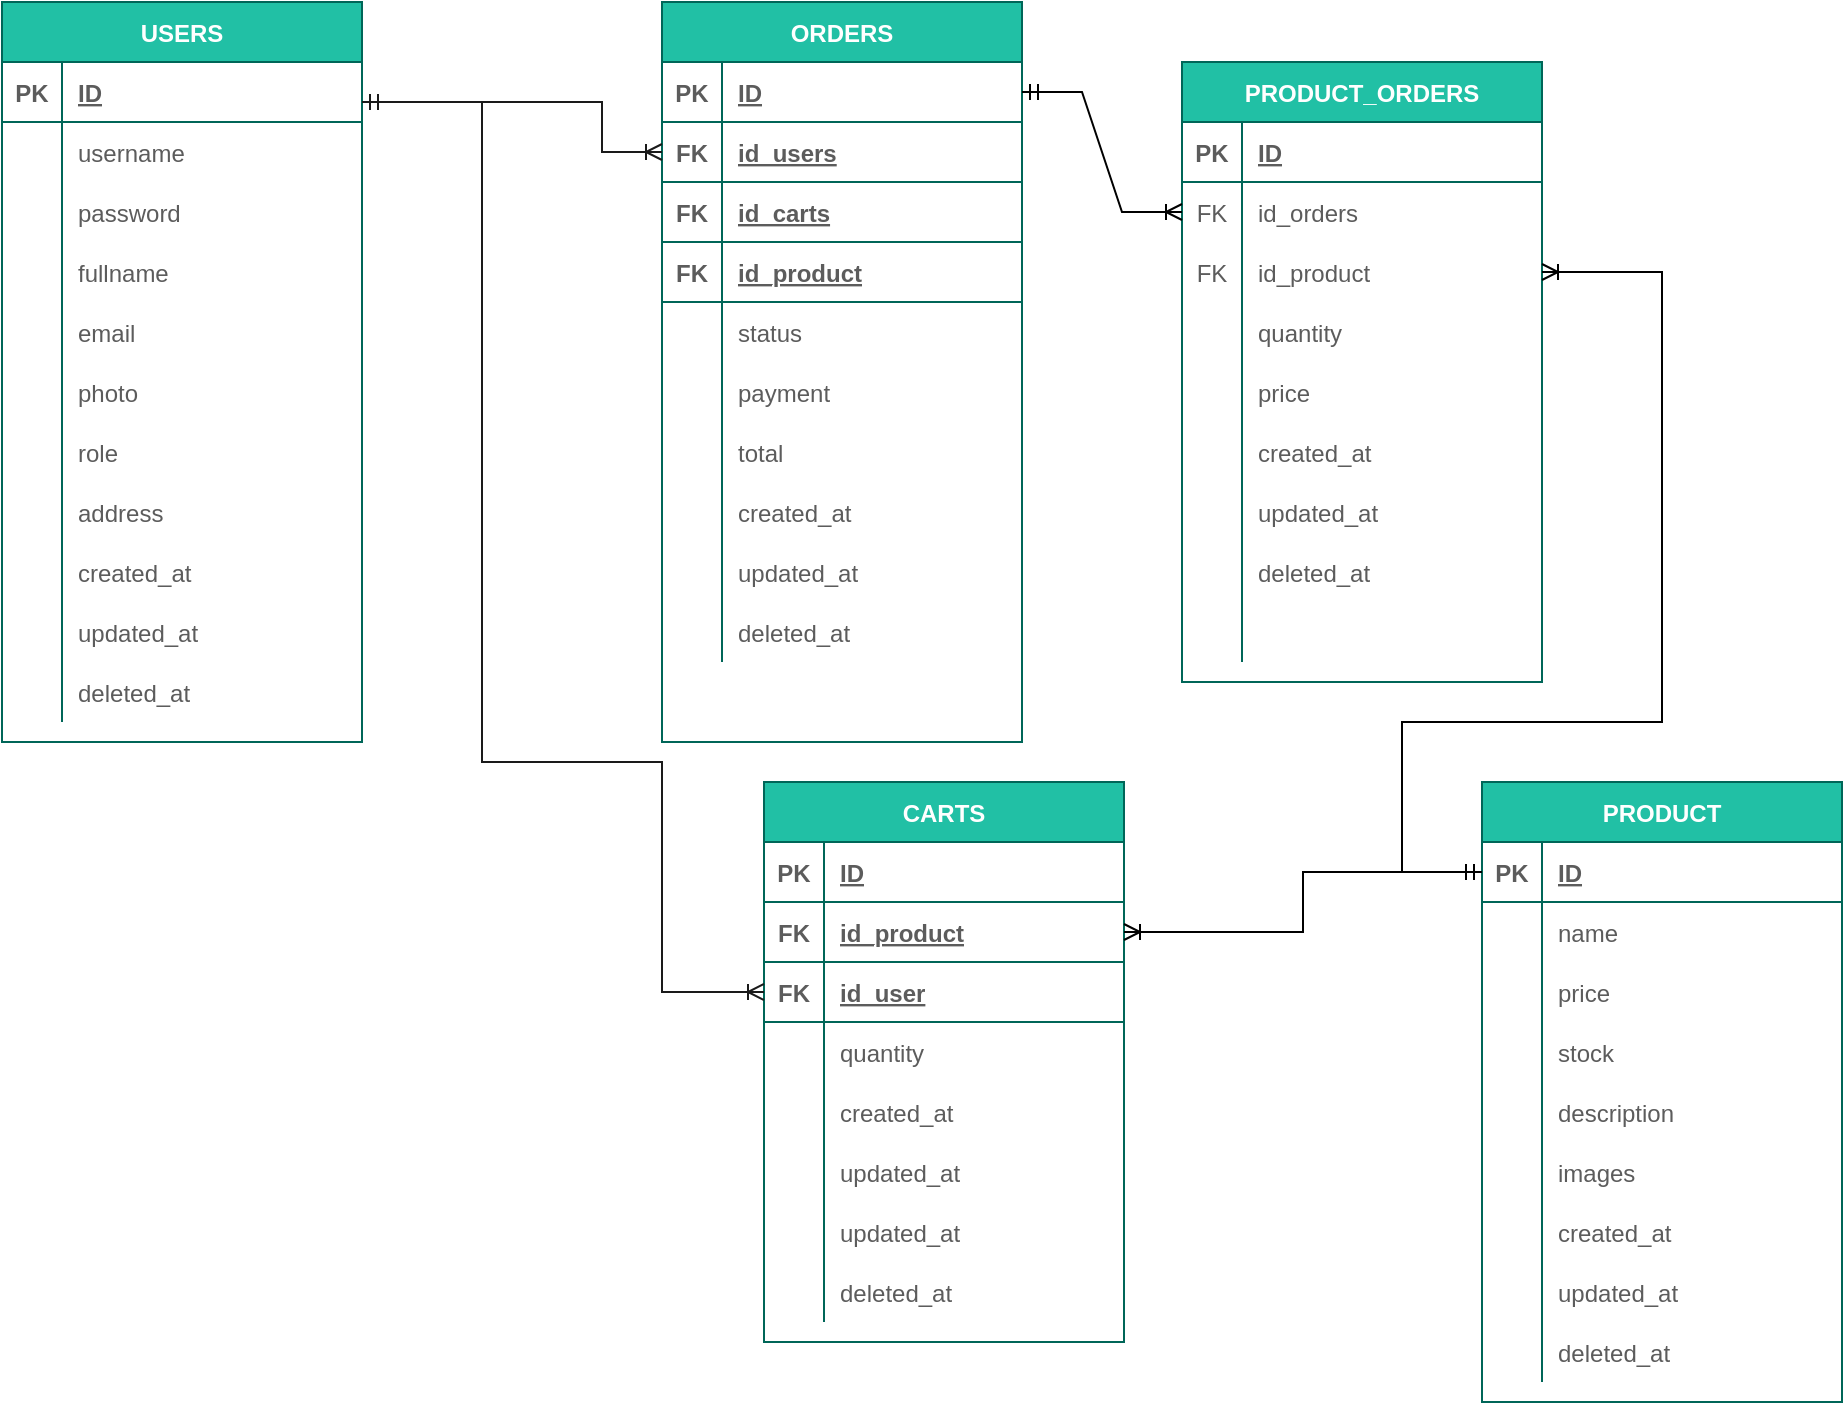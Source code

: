 <mxfile version="19.0.3" type="device"><diagram id="ItsT5JjPaGgUCGqx6kn4" name="Page-1"><mxGraphModel dx="806" dy="593" grid="1" gridSize="10" guides="1" tooltips="1" connect="1" arrows="1" fold="1" page="1" pageScale="1" pageWidth="1169" pageHeight="827" math="0" shadow="0"><root><mxCell id="0"/><mxCell id="1" parent="0"/><mxCell id="6a8kyh223cFLUsuHaxsE-2" value="PRODUCT" style="shape=table;startSize=30;container=1;collapsible=1;childLayout=tableLayout;fixedRows=1;rowLines=0;fontStyle=1;align=center;resizeLast=1;fillColor=#21C0A5;strokeColor=#006658;fontColor=#FFFFFF;" parent="1" vertex="1"><mxGeometry x="820" y="440" width="180" height="310" as="geometry"/></mxCell><mxCell id="6a8kyh223cFLUsuHaxsE-3" value="" style="shape=tableRow;horizontal=0;startSize=0;swimlaneHead=0;swimlaneBody=0;fillColor=none;collapsible=0;dropTarget=0;points=[[0,0.5],[1,0.5]];portConstraint=eastwest;top=0;left=0;right=0;bottom=1;strokeColor=#006658;fontColor=#5C5C5C;" parent="6a8kyh223cFLUsuHaxsE-2" vertex="1"><mxGeometry y="30" width="180" height="30" as="geometry"/></mxCell><mxCell id="6a8kyh223cFLUsuHaxsE-4" value="PK" style="shape=partialRectangle;connectable=0;fillColor=none;top=0;left=0;bottom=0;right=0;fontStyle=1;overflow=hidden;strokeColor=#006658;fontColor=#5C5C5C;" parent="6a8kyh223cFLUsuHaxsE-3" vertex="1"><mxGeometry width="30" height="30" as="geometry"><mxRectangle width="30" height="30" as="alternateBounds"/></mxGeometry></mxCell><mxCell id="6a8kyh223cFLUsuHaxsE-5" value="ID" style="shape=partialRectangle;connectable=0;fillColor=none;top=0;left=0;bottom=0;right=0;align=left;spacingLeft=6;fontStyle=5;overflow=hidden;strokeColor=#006658;fontColor=#5C5C5C;" parent="6a8kyh223cFLUsuHaxsE-3" vertex="1"><mxGeometry x="30" width="150" height="30" as="geometry"><mxRectangle width="150" height="30" as="alternateBounds"/></mxGeometry></mxCell><mxCell id="6a8kyh223cFLUsuHaxsE-6" value="" style="shape=tableRow;horizontal=0;startSize=0;swimlaneHead=0;swimlaneBody=0;fillColor=none;collapsible=0;dropTarget=0;points=[[0,0.5],[1,0.5]];portConstraint=eastwest;top=0;left=0;right=0;bottom=0;strokeColor=#006658;fontColor=#5C5C5C;" parent="6a8kyh223cFLUsuHaxsE-2" vertex="1"><mxGeometry y="60" width="180" height="30" as="geometry"/></mxCell><mxCell id="6a8kyh223cFLUsuHaxsE-7" value="" style="shape=partialRectangle;connectable=0;fillColor=none;top=0;left=0;bottom=0;right=0;editable=1;overflow=hidden;strokeColor=#006658;fontColor=#5C5C5C;" parent="6a8kyh223cFLUsuHaxsE-6" vertex="1"><mxGeometry width="30" height="30" as="geometry"><mxRectangle width="30" height="30" as="alternateBounds"/></mxGeometry></mxCell><mxCell id="6a8kyh223cFLUsuHaxsE-8" value="name" style="shape=partialRectangle;connectable=0;fillColor=none;top=0;left=0;bottom=0;right=0;align=left;spacingLeft=6;overflow=hidden;strokeColor=#006658;fontColor=#5C5C5C;" parent="6a8kyh223cFLUsuHaxsE-6" vertex="1"><mxGeometry x="30" width="150" height="30" as="geometry"><mxRectangle width="150" height="30" as="alternateBounds"/></mxGeometry></mxCell><mxCell id="6a8kyh223cFLUsuHaxsE-9" value="" style="shape=tableRow;horizontal=0;startSize=0;swimlaneHead=0;swimlaneBody=0;fillColor=none;collapsible=0;dropTarget=0;points=[[0,0.5],[1,0.5]];portConstraint=eastwest;top=0;left=0;right=0;bottom=0;strokeColor=#006658;fontColor=#5C5C5C;" parent="6a8kyh223cFLUsuHaxsE-2" vertex="1"><mxGeometry y="90" width="180" height="30" as="geometry"/></mxCell><mxCell id="6a8kyh223cFLUsuHaxsE-10" value="" style="shape=partialRectangle;connectable=0;fillColor=none;top=0;left=0;bottom=0;right=0;editable=1;overflow=hidden;strokeColor=#006658;fontColor=#5C5C5C;" parent="6a8kyh223cFLUsuHaxsE-9" vertex="1"><mxGeometry width="30" height="30" as="geometry"><mxRectangle width="30" height="30" as="alternateBounds"/></mxGeometry></mxCell><mxCell id="6a8kyh223cFLUsuHaxsE-11" value="price" style="shape=partialRectangle;connectable=0;fillColor=none;top=0;left=0;bottom=0;right=0;align=left;spacingLeft=6;overflow=hidden;strokeColor=#006658;fontColor=#5C5C5C;" parent="6a8kyh223cFLUsuHaxsE-9" vertex="1"><mxGeometry x="30" width="150" height="30" as="geometry"><mxRectangle width="150" height="30" as="alternateBounds"/></mxGeometry></mxCell><mxCell id="Mij3KcqVI-ai79WGrWb2-47" value="" style="shape=tableRow;horizontal=0;startSize=0;swimlaneHead=0;swimlaneBody=0;fillColor=none;collapsible=0;dropTarget=0;points=[[0,0.5],[1,0.5]];portConstraint=eastwest;top=0;left=0;right=0;bottom=0;strokeColor=#006658;fontColor=#5C5C5C;" parent="6a8kyh223cFLUsuHaxsE-2" vertex="1"><mxGeometry y="120" width="180" height="30" as="geometry"/></mxCell><mxCell id="Mij3KcqVI-ai79WGrWb2-48" value="" style="shape=partialRectangle;connectable=0;fillColor=none;top=0;left=0;bottom=0;right=0;editable=1;overflow=hidden;strokeColor=#006658;fontColor=#5C5C5C;" parent="Mij3KcqVI-ai79WGrWb2-47" vertex="1"><mxGeometry width="30" height="30" as="geometry"><mxRectangle width="30" height="30" as="alternateBounds"/></mxGeometry></mxCell><mxCell id="Mij3KcqVI-ai79WGrWb2-49" value="stock" style="shape=partialRectangle;connectable=0;fillColor=none;top=0;left=0;bottom=0;right=0;align=left;spacingLeft=6;overflow=hidden;strokeColor=#006658;fontColor=#5C5C5C;" parent="Mij3KcqVI-ai79WGrWb2-47" vertex="1"><mxGeometry x="30" width="150" height="30" as="geometry"><mxRectangle width="150" height="30" as="alternateBounds"/></mxGeometry></mxCell><mxCell id="zTFyMZz2M2pg5kxgJ3WH-13" value="" style="shape=tableRow;horizontal=0;startSize=0;swimlaneHead=0;swimlaneBody=0;fillColor=none;collapsible=0;dropTarget=0;points=[[0,0.5],[1,0.5]];portConstraint=eastwest;top=0;left=0;right=0;bottom=0;strokeColor=#006658;fontColor=#5C5C5C;" parent="6a8kyh223cFLUsuHaxsE-2" vertex="1"><mxGeometry y="150" width="180" height="30" as="geometry"/></mxCell><mxCell id="zTFyMZz2M2pg5kxgJ3WH-14" value="" style="shape=partialRectangle;connectable=0;fillColor=none;top=0;left=0;bottom=0;right=0;editable=1;overflow=hidden;strokeColor=#006658;fontColor=#5C5C5C;" parent="zTFyMZz2M2pg5kxgJ3WH-13" vertex="1"><mxGeometry width="30" height="30" as="geometry"><mxRectangle width="30" height="30" as="alternateBounds"/></mxGeometry></mxCell><mxCell id="zTFyMZz2M2pg5kxgJ3WH-15" value="description" style="shape=partialRectangle;connectable=0;fillColor=none;top=0;left=0;bottom=0;right=0;align=left;spacingLeft=6;overflow=hidden;strokeColor=#006658;fontColor=#5C5C5C;" parent="zTFyMZz2M2pg5kxgJ3WH-13" vertex="1"><mxGeometry x="30" width="150" height="30" as="geometry"><mxRectangle width="150" height="30" as="alternateBounds"/></mxGeometry></mxCell><mxCell id="zTFyMZz2M2pg5kxgJ3WH-16" value="" style="shape=tableRow;horizontal=0;startSize=0;swimlaneHead=0;swimlaneBody=0;fillColor=none;collapsible=0;dropTarget=0;points=[[0,0.5],[1,0.5]];portConstraint=eastwest;top=0;left=0;right=0;bottom=0;strokeColor=#006658;fontColor=#5C5C5C;" parent="6a8kyh223cFLUsuHaxsE-2" vertex="1"><mxGeometry y="180" width="180" height="30" as="geometry"/></mxCell><mxCell id="zTFyMZz2M2pg5kxgJ3WH-17" value="" style="shape=partialRectangle;connectable=0;fillColor=none;top=0;left=0;bottom=0;right=0;editable=1;overflow=hidden;strokeColor=#006658;fontColor=#5C5C5C;" parent="zTFyMZz2M2pg5kxgJ3WH-16" vertex="1"><mxGeometry width="30" height="30" as="geometry"><mxRectangle width="30" height="30" as="alternateBounds"/></mxGeometry></mxCell><mxCell id="zTFyMZz2M2pg5kxgJ3WH-18" value="images" style="shape=partialRectangle;connectable=0;fillColor=none;top=0;left=0;bottom=0;right=0;align=left;spacingLeft=6;overflow=hidden;strokeColor=#006658;fontColor=#5C5C5C;" parent="zTFyMZz2M2pg5kxgJ3WH-16" vertex="1"><mxGeometry x="30" width="150" height="30" as="geometry"><mxRectangle width="150" height="30" as="alternateBounds"/></mxGeometry></mxCell><mxCell id="zTFyMZz2M2pg5kxgJ3WH-7" value="" style="shape=tableRow;horizontal=0;startSize=0;swimlaneHead=0;swimlaneBody=0;fillColor=none;collapsible=0;dropTarget=0;points=[[0,0.5],[1,0.5]];portConstraint=eastwest;top=0;left=0;right=0;bottom=0;strokeColor=#006658;fontColor=#5C5C5C;" parent="6a8kyh223cFLUsuHaxsE-2" vertex="1"><mxGeometry y="210" width="180" height="30" as="geometry"/></mxCell><mxCell id="zTFyMZz2M2pg5kxgJ3WH-8" value="" style="shape=partialRectangle;connectable=0;fillColor=none;top=0;left=0;bottom=0;right=0;editable=1;overflow=hidden;strokeColor=#006658;fontColor=#5C5C5C;" parent="zTFyMZz2M2pg5kxgJ3WH-7" vertex="1"><mxGeometry width="30" height="30" as="geometry"><mxRectangle width="30" height="30" as="alternateBounds"/></mxGeometry></mxCell><mxCell id="zTFyMZz2M2pg5kxgJ3WH-9" value="created_at" style="shape=partialRectangle;connectable=0;fillColor=none;top=0;left=0;bottom=0;right=0;align=left;spacingLeft=6;overflow=hidden;strokeColor=#006658;fontColor=#5C5C5C;" parent="zTFyMZz2M2pg5kxgJ3WH-7" vertex="1"><mxGeometry x="30" width="150" height="30" as="geometry"><mxRectangle width="150" height="30" as="alternateBounds"/></mxGeometry></mxCell><mxCell id="6a8kyh223cFLUsuHaxsE-16" value="" style="shape=tableRow;horizontal=0;startSize=0;swimlaneHead=0;swimlaneBody=0;fillColor=none;collapsible=0;dropTarget=0;points=[[0,0.5],[1,0.5]];portConstraint=eastwest;top=0;left=0;right=0;bottom=0;strokeColor=#006658;fontColor=#5C5C5C;" parent="6a8kyh223cFLUsuHaxsE-2" vertex="1"><mxGeometry y="240" width="180" height="30" as="geometry"/></mxCell><mxCell id="6a8kyh223cFLUsuHaxsE-17" value="" style="shape=partialRectangle;connectable=0;fillColor=none;top=0;left=0;bottom=0;right=0;editable=1;overflow=hidden;strokeColor=#006658;fontColor=#5C5C5C;" parent="6a8kyh223cFLUsuHaxsE-16" vertex="1"><mxGeometry width="30" height="30" as="geometry"><mxRectangle width="30" height="30" as="alternateBounds"/></mxGeometry></mxCell><mxCell id="6a8kyh223cFLUsuHaxsE-18" value="updated_at" style="shape=partialRectangle;connectable=0;fillColor=none;top=0;left=0;bottom=0;right=0;align=left;spacingLeft=6;overflow=hidden;strokeColor=#006658;fontColor=#5C5C5C;" parent="6a8kyh223cFLUsuHaxsE-16" vertex="1"><mxGeometry x="30" width="150" height="30" as="geometry"><mxRectangle width="150" height="30" as="alternateBounds"/></mxGeometry></mxCell><mxCell id="6a8kyh223cFLUsuHaxsE-19" value="" style="shape=tableRow;horizontal=0;startSize=0;swimlaneHead=0;swimlaneBody=0;fillColor=none;collapsible=0;dropTarget=0;points=[[0,0.5],[1,0.5]];portConstraint=eastwest;top=0;left=0;right=0;bottom=0;strokeColor=#006658;fontColor=#5C5C5C;" parent="6a8kyh223cFLUsuHaxsE-2" vertex="1"><mxGeometry y="270" width="180" height="30" as="geometry"/></mxCell><mxCell id="6a8kyh223cFLUsuHaxsE-20" value="" style="shape=partialRectangle;connectable=0;fillColor=none;top=0;left=0;bottom=0;right=0;editable=1;overflow=hidden;strokeColor=#006658;fontColor=#5C5C5C;" parent="6a8kyh223cFLUsuHaxsE-19" vertex="1"><mxGeometry width="30" height="30" as="geometry"><mxRectangle width="30" height="30" as="alternateBounds"/></mxGeometry></mxCell><mxCell id="6a8kyh223cFLUsuHaxsE-21" value="deleted_at" style="shape=partialRectangle;connectable=0;fillColor=none;top=0;left=0;bottom=0;right=0;align=left;spacingLeft=6;overflow=hidden;strokeColor=#006658;fontColor=#5C5C5C;" parent="6a8kyh223cFLUsuHaxsE-19" vertex="1"><mxGeometry x="30" width="150" height="30" as="geometry"><mxRectangle width="150" height="30" as="alternateBounds"/></mxGeometry></mxCell><mxCell id="6a8kyh223cFLUsuHaxsE-32" value="USERS" style="shape=table;startSize=30;container=1;collapsible=1;childLayout=tableLayout;fixedRows=1;rowLines=0;fontStyle=1;align=center;resizeLast=1;fillColor=#21C0A5;strokeColor=#006658;fontColor=#FFFFFF;" parent="1" vertex="1"><mxGeometry x="80" y="50" width="180" height="370" as="geometry"/></mxCell><mxCell id="6a8kyh223cFLUsuHaxsE-33" value="" style="shape=tableRow;horizontal=0;startSize=0;swimlaneHead=0;swimlaneBody=0;fillColor=none;collapsible=0;dropTarget=0;points=[[0,0.5],[1,0.5]];portConstraint=eastwest;top=0;left=0;right=0;bottom=1;strokeColor=#006658;fontColor=#5C5C5C;" parent="6a8kyh223cFLUsuHaxsE-32" vertex="1"><mxGeometry y="30" width="180" height="30" as="geometry"/></mxCell><mxCell id="6a8kyh223cFLUsuHaxsE-34" value="PK" style="shape=partialRectangle;connectable=0;fillColor=none;top=0;left=0;bottom=0;right=0;fontStyle=1;overflow=hidden;strokeColor=#006658;fontColor=#5C5C5C;" parent="6a8kyh223cFLUsuHaxsE-33" vertex="1"><mxGeometry width="30" height="30" as="geometry"><mxRectangle width="30" height="30" as="alternateBounds"/></mxGeometry></mxCell><mxCell id="6a8kyh223cFLUsuHaxsE-35" value="ID" style="shape=partialRectangle;connectable=0;fillColor=none;top=0;left=0;bottom=0;right=0;align=left;spacingLeft=6;fontStyle=5;overflow=hidden;strokeColor=#006658;fontColor=#5C5C5C;" parent="6a8kyh223cFLUsuHaxsE-33" vertex="1"><mxGeometry x="30" width="150" height="30" as="geometry"><mxRectangle width="150" height="30" as="alternateBounds"/></mxGeometry></mxCell><mxCell id="6a8kyh223cFLUsuHaxsE-39" value="" style="shape=tableRow;horizontal=0;startSize=0;swimlaneHead=0;swimlaneBody=0;fillColor=none;collapsible=0;dropTarget=0;points=[[0,0.5],[1,0.5]];portConstraint=eastwest;top=0;left=0;right=0;bottom=0;strokeColor=#006658;fontColor=#5C5C5C;" parent="6a8kyh223cFLUsuHaxsE-32" vertex="1"><mxGeometry y="60" width="180" height="30" as="geometry"/></mxCell><mxCell id="6a8kyh223cFLUsuHaxsE-40" value="" style="shape=partialRectangle;connectable=0;fillColor=none;top=0;left=0;bottom=0;right=0;editable=1;overflow=hidden;strokeColor=#006658;fontColor=#5C5C5C;" parent="6a8kyh223cFLUsuHaxsE-39" vertex="1"><mxGeometry width="30" height="30" as="geometry"><mxRectangle width="30" height="30" as="alternateBounds"/></mxGeometry></mxCell><mxCell id="6a8kyh223cFLUsuHaxsE-41" value="username" style="shape=partialRectangle;connectable=0;fillColor=none;top=0;left=0;bottom=0;right=0;align=left;spacingLeft=6;overflow=hidden;strokeColor=#006658;fontColor=#5C5C5C;" parent="6a8kyh223cFLUsuHaxsE-39" vertex="1"><mxGeometry x="30" width="150" height="30" as="geometry"><mxRectangle width="150" height="30" as="alternateBounds"/></mxGeometry></mxCell><mxCell id="6a8kyh223cFLUsuHaxsE-42" value="" style="shape=tableRow;horizontal=0;startSize=0;swimlaneHead=0;swimlaneBody=0;fillColor=none;collapsible=0;dropTarget=0;points=[[0,0.5],[1,0.5]];portConstraint=eastwest;top=0;left=0;right=0;bottom=0;strokeColor=#006658;fontColor=#5C5C5C;" parent="6a8kyh223cFLUsuHaxsE-32" vertex="1"><mxGeometry y="90" width="180" height="30" as="geometry"/></mxCell><mxCell id="6a8kyh223cFLUsuHaxsE-43" value="" style="shape=partialRectangle;connectable=0;fillColor=none;top=0;left=0;bottom=0;right=0;editable=1;overflow=hidden;strokeColor=#006658;fontColor=#5C5C5C;" parent="6a8kyh223cFLUsuHaxsE-42" vertex="1"><mxGeometry width="30" height="30" as="geometry"><mxRectangle width="30" height="30" as="alternateBounds"/></mxGeometry></mxCell><mxCell id="6a8kyh223cFLUsuHaxsE-44" value="password" style="shape=partialRectangle;connectable=0;fillColor=none;top=0;left=0;bottom=0;right=0;align=left;spacingLeft=6;overflow=hidden;strokeColor=#006658;fontColor=#5C5C5C;" parent="6a8kyh223cFLUsuHaxsE-42" vertex="1"><mxGeometry x="30" width="150" height="30" as="geometry"><mxRectangle width="150" height="30" as="alternateBounds"/></mxGeometry></mxCell><mxCell id="6a8kyh223cFLUsuHaxsE-45" value="" style="shape=tableRow;horizontal=0;startSize=0;swimlaneHead=0;swimlaneBody=0;fillColor=none;collapsible=0;dropTarget=0;points=[[0,0.5],[1,0.5]];portConstraint=eastwest;top=0;left=0;right=0;bottom=0;strokeColor=#006658;fontColor=#5C5C5C;" parent="6a8kyh223cFLUsuHaxsE-32" vertex="1"><mxGeometry y="120" width="180" height="30" as="geometry"/></mxCell><mxCell id="6a8kyh223cFLUsuHaxsE-46" value="" style="shape=partialRectangle;connectable=0;fillColor=none;top=0;left=0;bottom=0;right=0;editable=1;overflow=hidden;strokeColor=#006658;fontColor=#5C5C5C;" parent="6a8kyh223cFLUsuHaxsE-45" vertex="1"><mxGeometry width="30" height="30" as="geometry"><mxRectangle width="30" height="30" as="alternateBounds"/></mxGeometry></mxCell><mxCell id="6a8kyh223cFLUsuHaxsE-47" value="fullname" style="shape=partialRectangle;connectable=0;fillColor=none;top=0;left=0;bottom=0;right=0;align=left;spacingLeft=6;overflow=hidden;strokeColor=#006658;fontColor=#5C5C5C;" parent="6a8kyh223cFLUsuHaxsE-45" vertex="1"><mxGeometry x="30" width="150" height="30" as="geometry"><mxRectangle width="150" height="30" as="alternateBounds"/></mxGeometry></mxCell><mxCell id="2pYcGLmfSXLFfOPTryuY-1" value="" style="shape=tableRow;horizontal=0;startSize=0;swimlaneHead=0;swimlaneBody=0;fillColor=none;collapsible=0;dropTarget=0;points=[[0,0.5],[1,0.5]];portConstraint=eastwest;top=0;left=0;right=0;bottom=0;strokeColor=#006658;fontColor=#5C5C5C;" parent="6a8kyh223cFLUsuHaxsE-32" vertex="1"><mxGeometry y="150" width="180" height="30" as="geometry"/></mxCell><mxCell id="2pYcGLmfSXLFfOPTryuY-2" value="" style="shape=partialRectangle;connectable=0;fillColor=none;top=0;left=0;bottom=0;right=0;editable=1;overflow=hidden;strokeColor=#006658;fontColor=#5C5C5C;" parent="2pYcGLmfSXLFfOPTryuY-1" vertex="1"><mxGeometry width="30" height="30" as="geometry"><mxRectangle width="30" height="30" as="alternateBounds"/></mxGeometry></mxCell><mxCell id="2pYcGLmfSXLFfOPTryuY-3" value="email" style="shape=partialRectangle;connectable=0;fillColor=none;top=0;left=0;bottom=0;right=0;align=left;spacingLeft=6;overflow=hidden;strokeColor=#006658;fontColor=#5C5C5C;" parent="2pYcGLmfSXLFfOPTryuY-1" vertex="1"><mxGeometry x="30" width="150" height="30" as="geometry"><mxRectangle width="150" height="30" as="alternateBounds"/></mxGeometry></mxCell><mxCell id="6a8kyh223cFLUsuHaxsE-57" value="" style="shape=tableRow;horizontal=0;startSize=0;swimlaneHead=0;swimlaneBody=0;fillColor=none;collapsible=0;dropTarget=0;points=[[0,0.5],[1,0.5]];portConstraint=eastwest;top=0;left=0;right=0;bottom=0;strokeColor=#006658;fontColor=#5C5C5C;" parent="6a8kyh223cFLUsuHaxsE-32" vertex="1"><mxGeometry y="180" width="180" height="30" as="geometry"/></mxCell><mxCell id="6a8kyh223cFLUsuHaxsE-58" value="" style="shape=partialRectangle;connectable=0;fillColor=none;top=0;left=0;bottom=0;right=0;editable=1;overflow=hidden;strokeColor=#006658;fontColor=#5C5C5C;" parent="6a8kyh223cFLUsuHaxsE-57" vertex="1"><mxGeometry width="30" height="30" as="geometry"><mxRectangle width="30" height="30" as="alternateBounds"/></mxGeometry></mxCell><mxCell id="6a8kyh223cFLUsuHaxsE-59" value="photo" style="shape=partialRectangle;connectable=0;fillColor=none;top=0;left=0;bottom=0;right=0;align=left;spacingLeft=6;overflow=hidden;strokeColor=#006658;fontColor=#5C5C5C;" parent="6a8kyh223cFLUsuHaxsE-57" vertex="1"><mxGeometry x="30" width="150" height="30" as="geometry"><mxRectangle width="150" height="30" as="alternateBounds"/></mxGeometry></mxCell><mxCell id="zTFyMZz2M2pg5kxgJ3WH-1" value="" style="shape=tableRow;horizontal=0;startSize=0;swimlaneHead=0;swimlaneBody=0;fillColor=none;collapsible=0;dropTarget=0;points=[[0,0.5],[1,0.5]];portConstraint=eastwest;top=0;left=0;right=0;bottom=0;strokeColor=#006658;fontColor=#5C5C5C;" parent="6a8kyh223cFLUsuHaxsE-32" vertex="1"><mxGeometry y="210" width="180" height="30" as="geometry"/></mxCell><mxCell id="zTFyMZz2M2pg5kxgJ3WH-2" value="" style="shape=partialRectangle;connectable=0;fillColor=none;top=0;left=0;bottom=0;right=0;editable=1;overflow=hidden;strokeColor=#006658;fontColor=#5C5C5C;" parent="zTFyMZz2M2pg5kxgJ3WH-1" vertex="1"><mxGeometry width="30" height="30" as="geometry"><mxRectangle width="30" height="30" as="alternateBounds"/></mxGeometry></mxCell><mxCell id="zTFyMZz2M2pg5kxgJ3WH-3" value="role" style="shape=partialRectangle;connectable=0;fillColor=none;top=0;left=0;bottom=0;right=0;align=left;spacingLeft=6;overflow=hidden;strokeColor=#006658;fontColor=#5C5C5C;" parent="zTFyMZz2M2pg5kxgJ3WH-1" vertex="1"><mxGeometry x="30" width="150" height="30" as="geometry"><mxRectangle width="150" height="30" as="alternateBounds"/></mxGeometry></mxCell><mxCell id="PfWCjImtrVQcIw3z5PBT-1" value="" style="shape=tableRow;horizontal=0;startSize=0;swimlaneHead=0;swimlaneBody=0;fillColor=none;collapsible=0;dropTarget=0;points=[[0,0.5],[1,0.5]];portConstraint=eastwest;top=0;left=0;right=0;bottom=0;strokeColor=#006658;fontColor=#5C5C5C;" vertex="1" parent="6a8kyh223cFLUsuHaxsE-32"><mxGeometry y="240" width="180" height="30" as="geometry"/></mxCell><mxCell id="PfWCjImtrVQcIw3z5PBT-2" value="" style="shape=partialRectangle;connectable=0;fillColor=none;top=0;left=0;bottom=0;right=0;editable=1;overflow=hidden;strokeColor=#006658;fontColor=#5C5C5C;" vertex="1" parent="PfWCjImtrVQcIw3z5PBT-1"><mxGeometry width="30" height="30" as="geometry"><mxRectangle width="30" height="30" as="alternateBounds"/></mxGeometry></mxCell><mxCell id="PfWCjImtrVQcIw3z5PBT-3" value="address" style="shape=partialRectangle;connectable=0;fillColor=none;top=0;left=0;bottom=0;right=0;align=left;spacingLeft=6;overflow=hidden;strokeColor=#006658;fontColor=#5C5C5C;" vertex="1" parent="PfWCjImtrVQcIw3z5PBT-1"><mxGeometry x="30" width="150" height="30" as="geometry"><mxRectangle width="150" height="30" as="alternateBounds"/></mxGeometry></mxCell><mxCell id="zTFyMZz2M2pg5kxgJ3WH-4" value="" style="shape=tableRow;horizontal=0;startSize=0;swimlaneHead=0;swimlaneBody=0;fillColor=none;collapsible=0;dropTarget=0;points=[[0,0.5],[1,0.5]];portConstraint=eastwest;top=0;left=0;right=0;bottom=0;strokeColor=#006658;fontColor=#5C5C5C;" parent="6a8kyh223cFLUsuHaxsE-32" vertex="1"><mxGeometry y="270" width="180" height="30" as="geometry"/></mxCell><mxCell id="zTFyMZz2M2pg5kxgJ3WH-5" value="" style="shape=partialRectangle;connectable=0;fillColor=none;top=0;left=0;bottom=0;right=0;editable=1;overflow=hidden;strokeColor=#006658;fontColor=#5C5C5C;" parent="zTFyMZz2M2pg5kxgJ3WH-4" vertex="1"><mxGeometry width="30" height="30" as="geometry"><mxRectangle width="30" height="30" as="alternateBounds"/></mxGeometry></mxCell><mxCell id="zTFyMZz2M2pg5kxgJ3WH-6" value="created_at" style="shape=partialRectangle;connectable=0;fillColor=none;top=0;left=0;bottom=0;right=0;align=left;spacingLeft=6;overflow=hidden;strokeColor=#006658;fontColor=#5C5C5C;" parent="zTFyMZz2M2pg5kxgJ3WH-4" vertex="1"><mxGeometry x="30" width="150" height="30" as="geometry"><mxRectangle width="150" height="30" as="alternateBounds"/></mxGeometry></mxCell><mxCell id="6a8kyh223cFLUsuHaxsE-51" value="" style="shape=tableRow;horizontal=0;startSize=0;swimlaneHead=0;swimlaneBody=0;fillColor=none;collapsible=0;dropTarget=0;points=[[0,0.5],[1,0.5]];portConstraint=eastwest;top=0;left=0;right=0;bottom=0;strokeColor=#006658;fontColor=#5C5C5C;" parent="6a8kyh223cFLUsuHaxsE-32" vertex="1"><mxGeometry y="300" width="180" height="30" as="geometry"/></mxCell><mxCell id="6a8kyh223cFLUsuHaxsE-52" value="" style="shape=partialRectangle;connectable=0;fillColor=none;top=0;left=0;bottom=0;right=0;editable=1;overflow=hidden;strokeColor=#006658;fontColor=#5C5C5C;" parent="6a8kyh223cFLUsuHaxsE-51" vertex="1"><mxGeometry width="30" height="30" as="geometry"><mxRectangle width="30" height="30" as="alternateBounds"/></mxGeometry></mxCell><mxCell id="6a8kyh223cFLUsuHaxsE-53" value="updated_at" style="shape=partialRectangle;connectable=0;fillColor=none;top=0;left=0;bottom=0;right=0;align=left;spacingLeft=6;overflow=hidden;strokeColor=#006658;fontColor=#5C5C5C;" parent="6a8kyh223cFLUsuHaxsE-51" vertex="1"><mxGeometry x="30" width="150" height="30" as="geometry"><mxRectangle width="150" height="30" as="alternateBounds"/></mxGeometry></mxCell><mxCell id="6a8kyh223cFLUsuHaxsE-54" value="" style="shape=tableRow;horizontal=0;startSize=0;swimlaneHead=0;swimlaneBody=0;fillColor=none;collapsible=0;dropTarget=0;points=[[0,0.5],[1,0.5]];portConstraint=eastwest;top=0;left=0;right=0;bottom=0;strokeColor=#006658;fontColor=#5C5C5C;" parent="6a8kyh223cFLUsuHaxsE-32" vertex="1"><mxGeometry y="330" width="180" height="30" as="geometry"/></mxCell><mxCell id="6a8kyh223cFLUsuHaxsE-55" value="" style="shape=partialRectangle;connectable=0;fillColor=none;top=0;left=0;bottom=0;right=0;editable=1;overflow=hidden;strokeColor=#006658;fontColor=#5C5C5C;" parent="6a8kyh223cFLUsuHaxsE-54" vertex="1"><mxGeometry width="30" height="30" as="geometry"><mxRectangle width="30" height="30" as="alternateBounds"/></mxGeometry></mxCell><mxCell id="6a8kyh223cFLUsuHaxsE-56" value="deleted_at" style="shape=partialRectangle;connectable=0;fillColor=none;top=0;left=0;bottom=0;right=0;align=left;spacingLeft=6;overflow=hidden;strokeColor=#006658;fontColor=#5C5C5C;" parent="6a8kyh223cFLUsuHaxsE-54" vertex="1"><mxGeometry x="30" width="150" height="30" as="geometry"><mxRectangle width="150" height="30" as="alternateBounds"/></mxGeometry></mxCell><mxCell id="Mij3KcqVI-ai79WGrWb2-1" value="CARTS" style="shape=table;startSize=30;container=1;collapsible=1;childLayout=tableLayout;fixedRows=1;rowLines=0;fontStyle=1;align=center;resizeLast=1;fillColor=#21C0A5;strokeColor=#006658;fontColor=#FFFFFF;" parent="1" vertex="1"><mxGeometry x="461" y="440" width="180" height="280" as="geometry"/></mxCell><mxCell id="Mij3KcqVI-ai79WGrWb2-2" value="" style="shape=tableRow;horizontal=0;startSize=0;swimlaneHead=0;swimlaneBody=0;fillColor=none;collapsible=0;dropTarget=0;points=[[0,0.5],[1,0.5]];portConstraint=eastwest;top=0;left=0;right=0;bottom=1;strokeColor=#006658;fontColor=#5C5C5C;" parent="Mij3KcqVI-ai79WGrWb2-1" vertex="1"><mxGeometry y="30" width="180" height="30" as="geometry"/></mxCell><mxCell id="Mij3KcqVI-ai79WGrWb2-3" value="PK" style="shape=partialRectangle;connectable=0;fillColor=none;top=0;left=0;bottom=0;right=0;fontStyle=1;overflow=hidden;strokeColor=#006658;fontColor=#5C5C5C;" parent="Mij3KcqVI-ai79WGrWb2-2" vertex="1"><mxGeometry width="30" height="30" as="geometry"><mxRectangle width="30" height="30" as="alternateBounds"/></mxGeometry></mxCell><mxCell id="Mij3KcqVI-ai79WGrWb2-4" value="ID" style="shape=partialRectangle;connectable=0;fillColor=none;top=0;left=0;bottom=0;right=0;align=left;spacingLeft=6;fontStyle=5;overflow=hidden;strokeColor=#006658;fontColor=#5C5C5C;" parent="Mij3KcqVI-ai79WGrWb2-2" vertex="1"><mxGeometry x="30" width="150" height="30" as="geometry"><mxRectangle width="150" height="30" as="alternateBounds"/></mxGeometry></mxCell><mxCell id="Mij3KcqVI-ai79WGrWb2-5" value="" style="shape=tableRow;horizontal=0;startSize=0;swimlaneHead=0;swimlaneBody=0;fillColor=none;collapsible=0;dropTarget=0;points=[[0,0.5],[1,0.5]];portConstraint=eastwest;top=0;left=0;right=0;bottom=1;strokeColor=#006658;fontColor=#5C5C5C;" parent="Mij3KcqVI-ai79WGrWb2-1" vertex="1"><mxGeometry y="60" width="180" height="30" as="geometry"/></mxCell><mxCell id="Mij3KcqVI-ai79WGrWb2-6" value="FK" style="shape=partialRectangle;connectable=0;fillColor=none;top=0;left=0;bottom=0;right=0;fontStyle=1;overflow=hidden;strokeColor=#006658;fontColor=#5C5C5C;" parent="Mij3KcqVI-ai79WGrWb2-5" vertex="1"><mxGeometry width="30" height="30" as="geometry"><mxRectangle width="30" height="30" as="alternateBounds"/></mxGeometry></mxCell><mxCell id="Mij3KcqVI-ai79WGrWb2-7" value="id_product" style="shape=partialRectangle;connectable=0;fillColor=none;top=0;left=0;bottom=0;right=0;align=left;spacingLeft=6;fontStyle=5;overflow=hidden;strokeColor=#006658;fontColor=#5C5C5C;" parent="Mij3KcqVI-ai79WGrWb2-5" vertex="1"><mxGeometry x="30" width="150" height="30" as="geometry"><mxRectangle width="150" height="30" as="alternateBounds"/></mxGeometry></mxCell><mxCell id="Mij3KcqVI-ai79WGrWb2-43" value="" style="shape=tableRow;horizontal=0;startSize=0;swimlaneHead=0;swimlaneBody=0;fillColor=none;collapsible=0;dropTarget=0;points=[[0,0.5],[1,0.5]];portConstraint=eastwest;top=0;left=0;right=0;bottom=1;strokeColor=#006658;fontColor=#5C5C5C;" parent="Mij3KcqVI-ai79WGrWb2-1" vertex="1"><mxGeometry y="90" width="180" height="30" as="geometry"/></mxCell><mxCell id="Mij3KcqVI-ai79WGrWb2-44" value="FK" style="shape=partialRectangle;connectable=0;fillColor=none;top=0;left=0;bottom=0;right=0;fontStyle=1;overflow=hidden;strokeColor=#006658;fontColor=#5C5C5C;" parent="Mij3KcqVI-ai79WGrWb2-43" vertex="1"><mxGeometry width="30" height="30" as="geometry"><mxRectangle width="30" height="30" as="alternateBounds"/></mxGeometry></mxCell><mxCell id="Mij3KcqVI-ai79WGrWb2-45" value="id_user" style="shape=partialRectangle;connectable=0;fillColor=none;top=0;left=0;bottom=0;right=0;align=left;spacingLeft=6;fontStyle=5;overflow=hidden;strokeColor=#006658;fontColor=#5C5C5C;" parent="Mij3KcqVI-ai79WGrWb2-43" vertex="1"><mxGeometry x="30" width="150" height="30" as="geometry"><mxRectangle width="150" height="30" as="alternateBounds"/></mxGeometry></mxCell><mxCell id="Mij3KcqVI-ai79WGrWb2-8" value="" style="shape=tableRow;horizontal=0;startSize=0;swimlaneHead=0;swimlaneBody=0;fillColor=none;collapsible=0;dropTarget=0;points=[[0,0.5],[1,0.5]];portConstraint=eastwest;top=0;left=0;right=0;bottom=0;strokeColor=#006658;fontColor=#5C5C5C;" parent="Mij3KcqVI-ai79WGrWb2-1" vertex="1"><mxGeometry y="120" width="180" height="30" as="geometry"/></mxCell><mxCell id="Mij3KcqVI-ai79WGrWb2-9" value="" style="shape=partialRectangle;connectable=0;fillColor=none;top=0;left=0;bottom=0;right=0;editable=1;overflow=hidden;strokeColor=#006658;fontColor=#5C5C5C;" parent="Mij3KcqVI-ai79WGrWb2-8" vertex="1"><mxGeometry width="30" height="30" as="geometry"><mxRectangle width="30" height="30" as="alternateBounds"/></mxGeometry></mxCell><mxCell id="Mij3KcqVI-ai79WGrWb2-10" value="quantity" style="shape=partialRectangle;connectable=0;fillColor=none;top=0;left=0;bottom=0;right=0;align=left;spacingLeft=6;overflow=hidden;strokeColor=#006658;fontColor=#5C5C5C;" parent="Mij3KcqVI-ai79WGrWb2-8" vertex="1"><mxGeometry x="30" width="150" height="30" as="geometry"><mxRectangle width="150" height="30" as="alternateBounds"/></mxGeometry></mxCell><mxCell id="zTFyMZz2M2pg5kxgJ3WH-10" value="" style="shape=tableRow;horizontal=0;startSize=0;swimlaneHead=0;swimlaneBody=0;fillColor=none;collapsible=0;dropTarget=0;points=[[0,0.5],[1,0.5]];portConstraint=eastwest;top=0;left=0;right=0;bottom=0;strokeColor=#006658;fontColor=#5C5C5C;" parent="Mij3KcqVI-ai79WGrWb2-1" vertex="1"><mxGeometry y="150" width="180" height="30" as="geometry"/></mxCell><mxCell id="zTFyMZz2M2pg5kxgJ3WH-11" value="" style="shape=partialRectangle;connectable=0;fillColor=none;top=0;left=0;bottom=0;right=0;editable=1;overflow=hidden;strokeColor=#006658;fontColor=#5C5C5C;" parent="zTFyMZz2M2pg5kxgJ3WH-10" vertex="1"><mxGeometry width="30" height="30" as="geometry"><mxRectangle width="30" height="30" as="alternateBounds"/></mxGeometry></mxCell><mxCell id="zTFyMZz2M2pg5kxgJ3WH-12" value="created_at" style="shape=partialRectangle;connectable=0;fillColor=none;top=0;left=0;bottom=0;right=0;align=left;spacingLeft=6;overflow=hidden;strokeColor=#006658;fontColor=#5C5C5C;" parent="zTFyMZz2M2pg5kxgJ3WH-10" vertex="1"><mxGeometry x="30" width="150" height="30" as="geometry"><mxRectangle width="150" height="30" as="alternateBounds"/></mxGeometry></mxCell><mxCell id="zTFyMZz2M2pg5kxgJ3WH-108" value="" style="shape=tableRow;horizontal=0;startSize=0;swimlaneHead=0;swimlaneBody=0;fillColor=none;collapsible=0;dropTarget=0;points=[[0,0.5],[1,0.5]];portConstraint=eastwest;top=0;left=0;right=0;bottom=0;strokeColor=#006658;fontColor=#5C5C5C;" parent="Mij3KcqVI-ai79WGrWb2-1" vertex="1"><mxGeometry y="180" width="180" height="30" as="geometry"/></mxCell><mxCell id="zTFyMZz2M2pg5kxgJ3WH-109" value="" style="shape=partialRectangle;connectable=0;fillColor=none;top=0;left=0;bottom=0;right=0;editable=1;overflow=hidden;strokeColor=#006658;fontColor=#5C5C5C;" parent="zTFyMZz2M2pg5kxgJ3WH-108" vertex="1"><mxGeometry width="30" height="30" as="geometry"><mxRectangle width="30" height="30" as="alternateBounds"/></mxGeometry></mxCell><mxCell id="zTFyMZz2M2pg5kxgJ3WH-110" value="updated_at" style="shape=partialRectangle;connectable=0;fillColor=none;top=0;left=0;bottom=0;right=0;align=left;spacingLeft=6;overflow=hidden;strokeColor=#006658;fontColor=#5C5C5C;" parent="zTFyMZz2M2pg5kxgJ3WH-108" vertex="1"><mxGeometry x="30" width="150" height="30" as="geometry"><mxRectangle width="150" height="30" as="alternateBounds"/></mxGeometry></mxCell><mxCell id="Mij3KcqVI-ai79WGrWb2-14" value="" style="shape=tableRow;horizontal=0;startSize=0;swimlaneHead=0;swimlaneBody=0;fillColor=none;collapsible=0;dropTarget=0;points=[[0,0.5],[1,0.5]];portConstraint=eastwest;top=0;left=0;right=0;bottom=0;strokeColor=#006658;fontColor=#5C5C5C;" parent="Mij3KcqVI-ai79WGrWb2-1" vertex="1"><mxGeometry y="210" width="180" height="30" as="geometry"/></mxCell><mxCell id="Mij3KcqVI-ai79WGrWb2-15" value="" style="shape=partialRectangle;connectable=0;fillColor=none;top=0;left=0;bottom=0;right=0;editable=1;overflow=hidden;strokeColor=#006658;fontColor=#5C5C5C;" parent="Mij3KcqVI-ai79WGrWb2-14" vertex="1"><mxGeometry width="30" height="30" as="geometry"><mxRectangle width="30" height="30" as="alternateBounds"/></mxGeometry></mxCell><mxCell id="Mij3KcqVI-ai79WGrWb2-16" value="updated_at" style="shape=partialRectangle;connectable=0;fillColor=none;top=0;left=0;bottom=0;right=0;align=left;spacingLeft=6;overflow=hidden;strokeColor=#006658;fontColor=#5C5C5C;" parent="Mij3KcqVI-ai79WGrWb2-14" vertex="1"><mxGeometry x="30" width="150" height="30" as="geometry"><mxRectangle width="150" height="30" as="alternateBounds"/></mxGeometry></mxCell><mxCell id="Mij3KcqVI-ai79WGrWb2-17" value="" style="shape=tableRow;horizontal=0;startSize=0;swimlaneHead=0;swimlaneBody=0;fillColor=none;collapsible=0;dropTarget=0;points=[[0,0.5],[1,0.5]];portConstraint=eastwest;top=0;left=0;right=0;bottom=0;strokeColor=#006658;fontColor=#5C5C5C;" parent="Mij3KcqVI-ai79WGrWb2-1" vertex="1"><mxGeometry y="240" width="180" height="30" as="geometry"/></mxCell><mxCell id="Mij3KcqVI-ai79WGrWb2-18" value="" style="shape=partialRectangle;connectable=0;fillColor=none;top=0;left=0;bottom=0;right=0;editable=1;overflow=hidden;strokeColor=#006658;fontColor=#5C5C5C;" parent="Mij3KcqVI-ai79WGrWb2-17" vertex="1"><mxGeometry width="30" height="30" as="geometry"><mxRectangle width="30" height="30" as="alternateBounds"/></mxGeometry></mxCell><mxCell id="Mij3KcqVI-ai79WGrWb2-19" value="deleted_at" style="shape=partialRectangle;connectable=0;fillColor=none;top=0;left=0;bottom=0;right=0;align=left;spacingLeft=6;overflow=hidden;strokeColor=#006658;fontColor=#5C5C5C;" parent="Mij3KcqVI-ai79WGrWb2-17" vertex="1"><mxGeometry x="30" width="150" height="30" as="geometry"><mxRectangle width="150" height="30" as="alternateBounds"/></mxGeometry></mxCell><mxCell id="zTFyMZz2M2pg5kxgJ3WH-22" value="ORDERS" style="shape=table;startSize=30;container=1;collapsible=1;childLayout=tableLayout;fixedRows=1;rowLines=0;fontStyle=1;align=center;resizeLast=1;fillColor=#21C0A5;strokeColor=#006658;fontColor=#FFFFFF;" parent="1" vertex="1"><mxGeometry x="410" y="50" width="180" height="370" as="geometry"/></mxCell><mxCell id="zTFyMZz2M2pg5kxgJ3WH-23" value="" style="shape=tableRow;horizontal=0;startSize=0;swimlaneHead=0;swimlaneBody=0;fillColor=none;collapsible=0;dropTarget=0;points=[[0,0.5],[1,0.5]];portConstraint=eastwest;top=0;left=0;right=0;bottom=1;strokeColor=#006658;fontColor=#5C5C5C;" parent="zTFyMZz2M2pg5kxgJ3WH-22" vertex="1"><mxGeometry y="30" width="180" height="30" as="geometry"/></mxCell><mxCell id="zTFyMZz2M2pg5kxgJ3WH-24" value="PK" style="shape=partialRectangle;connectable=0;fillColor=none;top=0;left=0;bottom=0;right=0;fontStyle=1;overflow=hidden;strokeColor=#006658;fontColor=#5C5C5C;" parent="zTFyMZz2M2pg5kxgJ3WH-23" vertex="1"><mxGeometry width="30" height="30" as="geometry"><mxRectangle width="30" height="30" as="alternateBounds"/></mxGeometry></mxCell><mxCell id="zTFyMZz2M2pg5kxgJ3WH-25" value="ID" style="shape=partialRectangle;connectable=0;fillColor=none;top=0;left=0;bottom=0;right=0;align=left;spacingLeft=6;fontStyle=5;overflow=hidden;strokeColor=#006658;fontColor=#5C5C5C;" parent="zTFyMZz2M2pg5kxgJ3WH-23" vertex="1"><mxGeometry x="30" width="150" height="30" as="geometry"><mxRectangle width="150" height="30" as="alternateBounds"/></mxGeometry></mxCell><mxCell id="zTFyMZz2M2pg5kxgJ3WH-29" value="" style="shape=tableRow;horizontal=0;startSize=0;swimlaneHead=0;swimlaneBody=0;fillColor=none;collapsible=0;dropTarget=0;points=[[0,0.5],[1,0.5]];portConstraint=eastwest;top=0;left=0;right=0;bottom=1;strokeColor=#006658;fontColor=#5C5C5C;" parent="zTFyMZz2M2pg5kxgJ3WH-22" vertex="1"><mxGeometry y="60" width="180" height="30" as="geometry"/></mxCell><mxCell id="zTFyMZz2M2pg5kxgJ3WH-30" value="FK" style="shape=partialRectangle;connectable=0;fillColor=none;top=0;left=0;bottom=0;right=0;fontStyle=1;overflow=hidden;strokeColor=#006658;fontColor=#5C5C5C;" parent="zTFyMZz2M2pg5kxgJ3WH-29" vertex="1"><mxGeometry width="30" height="30" as="geometry"><mxRectangle width="30" height="30" as="alternateBounds"/></mxGeometry></mxCell><mxCell id="zTFyMZz2M2pg5kxgJ3WH-31" value="id_users" style="shape=partialRectangle;connectable=0;fillColor=none;top=0;left=0;bottom=0;right=0;align=left;spacingLeft=6;fontStyle=5;overflow=hidden;strokeColor=#006658;fontColor=#5C5C5C;" parent="zTFyMZz2M2pg5kxgJ3WH-29" vertex="1"><mxGeometry x="30" width="150" height="30" as="geometry"><mxRectangle width="150" height="30" as="alternateBounds"/></mxGeometry></mxCell><mxCell id="EgBjoiH2JAL-RLU1APDd-33" value="" style="shape=tableRow;horizontal=0;startSize=0;swimlaneHead=0;swimlaneBody=0;fillColor=none;collapsible=0;dropTarget=0;points=[[0,0.5],[1,0.5]];portConstraint=eastwest;top=0;left=0;right=0;bottom=1;strokeColor=#006658;fontColor=#5C5C5C;" parent="zTFyMZz2M2pg5kxgJ3WH-22" vertex="1"><mxGeometry y="90" width="180" height="30" as="geometry"/></mxCell><mxCell id="EgBjoiH2JAL-RLU1APDd-34" value="FK" style="shape=partialRectangle;connectable=0;fillColor=none;top=0;left=0;bottom=0;right=0;fontStyle=1;overflow=hidden;strokeColor=#006658;fontColor=#5C5C5C;" parent="EgBjoiH2JAL-RLU1APDd-33" vertex="1"><mxGeometry width="30" height="30" as="geometry"><mxRectangle width="30" height="30" as="alternateBounds"/></mxGeometry></mxCell><mxCell id="EgBjoiH2JAL-RLU1APDd-35" value="id_carts" style="shape=partialRectangle;connectable=0;fillColor=none;top=0;left=0;bottom=0;right=0;align=left;spacingLeft=6;fontStyle=5;overflow=hidden;strokeColor=#006658;fontColor=#5C5C5C;" parent="EgBjoiH2JAL-RLU1APDd-33" vertex="1"><mxGeometry x="30" width="150" height="30" as="geometry"><mxRectangle width="150" height="30" as="alternateBounds"/></mxGeometry></mxCell><mxCell id="EgBjoiH2JAL-RLU1APDd-48" value="" style="shape=tableRow;horizontal=0;startSize=0;swimlaneHead=0;swimlaneBody=0;fillColor=none;collapsible=0;dropTarget=0;points=[[0,0.5],[1,0.5]];portConstraint=eastwest;top=0;left=0;right=0;bottom=1;strokeColor=#006658;fontColor=#5C5C5C;" parent="zTFyMZz2M2pg5kxgJ3WH-22" vertex="1"><mxGeometry y="120" width="180" height="30" as="geometry"/></mxCell><mxCell id="EgBjoiH2JAL-RLU1APDd-49" value="FK" style="shape=partialRectangle;connectable=0;fillColor=none;top=0;left=0;bottom=0;right=0;fontStyle=1;overflow=hidden;strokeColor=#006658;fontColor=#5C5C5C;" parent="EgBjoiH2JAL-RLU1APDd-48" vertex="1"><mxGeometry width="30" height="30" as="geometry"><mxRectangle width="30" height="30" as="alternateBounds"/></mxGeometry></mxCell><mxCell id="EgBjoiH2JAL-RLU1APDd-50" value="id_product" style="shape=partialRectangle;connectable=0;fillColor=none;top=0;left=0;bottom=0;right=0;align=left;spacingLeft=6;fontStyle=5;overflow=hidden;strokeColor=#006658;fontColor=#5C5C5C;" parent="EgBjoiH2JAL-RLU1APDd-48" vertex="1"><mxGeometry x="30" width="150" height="30" as="geometry"><mxRectangle width="150" height="30" as="alternateBounds"/></mxGeometry></mxCell><mxCell id="zTFyMZz2M2pg5kxgJ3WH-32" value="" style="shape=tableRow;horizontal=0;startSize=0;swimlaneHead=0;swimlaneBody=0;fillColor=none;collapsible=0;dropTarget=0;points=[[0,0.5],[1,0.5]];portConstraint=eastwest;top=0;left=0;right=0;bottom=0;strokeColor=#006658;fontColor=#5C5C5C;" parent="zTFyMZz2M2pg5kxgJ3WH-22" vertex="1"><mxGeometry y="150" width="180" height="30" as="geometry"/></mxCell><mxCell id="zTFyMZz2M2pg5kxgJ3WH-33" value="" style="shape=partialRectangle;connectable=0;fillColor=none;top=0;left=0;bottom=0;right=0;editable=1;overflow=hidden;strokeColor=#006658;fontColor=#5C5C5C;" parent="zTFyMZz2M2pg5kxgJ3WH-32" vertex="1"><mxGeometry width="30" height="30" as="geometry"><mxRectangle width="30" height="30" as="alternateBounds"/></mxGeometry></mxCell><mxCell id="zTFyMZz2M2pg5kxgJ3WH-34" value="status" style="shape=partialRectangle;connectable=0;fillColor=none;top=0;left=0;bottom=0;right=0;align=left;spacingLeft=6;overflow=hidden;strokeColor=#006658;fontColor=#5C5C5C;" parent="zTFyMZz2M2pg5kxgJ3WH-32" vertex="1"><mxGeometry x="30" width="150" height="30" as="geometry"><mxRectangle width="150" height="30" as="alternateBounds"/></mxGeometry></mxCell><mxCell id="EgBjoiH2JAL-RLU1APDd-44" value="" style="shape=tableRow;horizontal=0;startSize=0;swimlaneHead=0;swimlaneBody=0;fillColor=none;collapsible=0;dropTarget=0;points=[[0,0.5],[1,0.5]];portConstraint=eastwest;top=0;left=0;right=0;bottom=0;strokeColor=#006658;fontColor=#5C5C5C;" parent="zTFyMZz2M2pg5kxgJ3WH-22" vertex="1"><mxGeometry y="180" width="180" height="30" as="geometry"/></mxCell><mxCell id="EgBjoiH2JAL-RLU1APDd-45" value="" style="shape=partialRectangle;connectable=0;fillColor=none;top=0;left=0;bottom=0;right=0;editable=1;overflow=hidden;strokeColor=#006658;fontColor=#5C5C5C;" parent="EgBjoiH2JAL-RLU1APDd-44" vertex="1"><mxGeometry width="30" height="30" as="geometry"><mxRectangle width="30" height="30" as="alternateBounds"/></mxGeometry></mxCell><mxCell id="EgBjoiH2JAL-RLU1APDd-46" value="payment" style="shape=partialRectangle;connectable=0;fillColor=none;top=0;left=0;bottom=0;right=0;align=left;spacingLeft=6;overflow=hidden;strokeColor=#006658;fontColor=#5C5C5C;" parent="EgBjoiH2JAL-RLU1APDd-44" vertex="1"><mxGeometry x="30" width="150" height="30" as="geometry"><mxRectangle width="150" height="30" as="alternateBounds"/></mxGeometry></mxCell><mxCell id="eORwPhWxBUZnmi089YcI-70" value="" style="shape=tableRow;horizontal=0;startSize=0;swimlaneHead=0;swimlaneBody=0;fillColor=none;collapsible=0;dropTarget=0;points=[[0,0.5],[1,0.5]];portConstraint=eastwest;top=0;left=0;right=0;bottom=0;strokeColor=#006658;fontColor=#5C5C5C;" parent="zTFyMZz2M2pg5kxgJ3WH-22" vertex="1"><mxGeometry y="210" width="180" height="30" as="geometry"/></mxCell><mxCell id="eORwPhWxBUZnmi089YcI-71" value="" style="shape=partialRectangle;connectable=0;fillColor=none;top=0;left=0;bottom=0;right=0;editable=1;overflow=hidden;strokeColor=#006658;fontColor=#5C5C5C;" parent="eORwPhWxBUZnmi089YcI-70" vertex="1"><mxGeometry width="30" height="30" as="geometry"><mxRectangle width="30" height="30" as="alternateBounds"/></mxGeometry></mxCell><mxCell id="eORwPhWxBUZnmi089YcI-72" value="total" style="shape=partialRectangle;connectable=0;fillColor=none;top=0;left=0;bottom=0;right=0;align=left;spacingLeft=6;overflow=hidden;strokeColor=#006658;fontColor=#5C5C5C;" parent="eORwPhWxBUZnmi089YcI-70" vertex="1"><mxGeometry x="30" width="150" height="30" as="geometry"><mxRectangle width="150" height="30" as="alternateBounds"/></mxGeometry></mxCell><mxCell id="zTFyMZz2M2pg5kxgJ3WH-35" value="" style="shape=tableRow;horizontal=0;startSize=0;swimlaneHead=0;swimlaneBody=0;fillColor=none;collapsible=0;dropTarget=0;points=[[0,0.5],[1,0.5]];portConstraint=eastwest;top=0;left=0;right=0;bottom=0;strokeColor=#006658;fontColor=#5C5C5C;" parent="zTFyMZz2M2pg5kxgJ3WH-22" vertex="1"><mxGeometry y="240" width="180" height="30" as="geometry"/></mxCell><mxCell id="zTFyMZz2M2pg5kxgJ3WH-36" value="" style="shape=partialRectangle;connectable=0;fillColor=none;top=0;left=0;bottom=0;right=0;editable=1;overflow=hidden;strokeColor=#006658;fontColor=#5C5C5C;" parent="zTFyMZz2M2pg5kxgJ3WH-35" vertex="1"><mxGeometry width="30" height="30" as="geometry"><mxRectangle width="30" height="30" as="alternateBounds"/></mxGeometry></mxCell><mxCell id="zTFyMZz2M2pg5kxgJ3WH-37" value="created_at" style="shape=partialRectangle;connectable=0;fillColor=none;top=0;left=0;bottom=0;right=0;align=left;spacingLeft=6;overflow=hidden;strokeColor=#006658;fontColor=#5C5C5C;" parent="zTFyMZz2M2pg5kxgJ3WH-35" vertex="1"><mxGeometry x="30" width="150" height="30" as="geometry"><mxRectangle width="150" height="30" as="alternateBounds"/></mxGeometry></mxCell><mxCell id="zTFyMZz2M2pg5kxgJ3WH-38" value="" style="shape=tableRow;horizontal=0;startSize=0;swimlaneHead=0;swimlaneBody=0;fillColor=none;collapsible=0;dropTarget=0;points=[[0,0.5],[1,0.5]];portConstraint=eastwest;top=0;left=0;right=0;bottom=0;strokeColor=#006658;fontColor=#5C5C5C;" parent="zTFyMZz2M2pg5kxgJ3WH-22" vertex="1"><mxGeometry y="270" width="180" height="30" as="geometry"/></mxCell><mxCell id="zTFyMZz2M2pg5kxgJ3WH-39" value="" style="shape=partialRectangle;connectable=0;fillColor=none;top=0;left=0;bottom=0;right=0;editable=1;overflow=hidden;strokeColor=#006658;fontColor=#5C5C5C;" parent="zTFyMZz2M2pg5kxgJ3WH-38" vertex="1"><mxGeometry width="30" height="30" as="geometry"><mxRectangle width="30" height="30" as="alternateBounds"/></mxGeometry></mxCell><mxCell id="zTFyMZz2M2pg5kxgJ3WH-40" value="updated_at" style="shape=partialRectangle;connectable=0;fillColor=none;top=0;left=0;bottom=0;right=0;align=left;spacingLeft=6;overflow=hidden;strokeColor=#006658;fontColor=#5C5C5C;" parent="zTFyMZz2M2pg5kxgJ3WH-38" vertex="1"><mxGeometry x="30" width="150" height="30" as="geometry"><mxRectangle width="150" height="30" as="alternateBounds"/></mxGeometry></mxCell><mxCell id="zTFyMZz2M2pg5kxgJ3WH-41" value="" style="shape=tableRow;horizontal=0;startSize=0;swimlaneHead=0;swimlaneBody=0;fillColor=none;collapsible=0;dropTarget=0;points=[[0,0.5],[1,0.5]];portConstraint=eastwest;top=0;left=0;right=0;bottom=0;strokeColor=#006658;fontColor=#5C5C5C;" parent="zTFyMZz2M2pg5kxgJ3WH-22" vertex="1"><mxGeometry y="300" width="180" height="30" as="geometry"/></mxCell><mxCell id="zTFyMZz2M2pg5kxgJ3WH-42" value="" style="shape=partialRectangle;connectable=0;fillColor=none;top=0;left=0;bottom=0;right=0;editable=1;overflow=hidden;strokeColor=#006658;fontColor=#5C5C5C;" parent="zTFyMZz2M2pg5kxgJ3WH-41" vertex="1"><mxGeometry width="30" height="30" as="geometry"><mxRectangle width="30" height="30" as="alternateBounds"/></mxGeometry></mxCell><mxCell id="zTFyMZz2M2pg5kxgJ3WH-43" value="deleted_at" style="shape=partialRectangle;connectable=0;fillColor=none;top=0;left=0;bottom=0;right=0;align=left;spacingLeft=6;overflow=hidden;strokeColor=#006658;fontColor=#5C5C5C;" parent="zTFyMZz2M2pg5kxgJ3WH-41" vertex="1"><mxGeometry x="30" width="150" height="30" as="geometry"><mxRectangle width="150" height="30" as="alternateBounds"/></mxGeometry></mxCell><mxCell id="EgBjoiH2JAL-RLU1APDd-27" value="" style="edgeStyle=orthogonalEdgeStyle;fontSize=12;html=1;endArrow=ERoneToMany;startArrow=ERmandOne;rounded=0;entryX=0;entryY=0.5;entryDx=0;entryDy=0;strokeColor=#1A1A1A;" parent="1" target="zTFyMZz2M2pg5kxgJ3WH-29" edge="1"><mxGeometry width="100" height="100" relative="1" as="geometry"><mxPoint x="260" y="100" as="sourcePoint"/><mxPoint x="360" as="targetPoint"/><Array as="points"><mxPoint x="380" y="100"/><mxPoint x="380" y="125"/></Array></mxGeometry></mxCell><mxCell id="EgBjoiH2JAL-RLU1APDd-29" value="" style="edgeStyle=orthogonalEdgeStyle;fontSize=12;html=1;endArrow=ERoneToMany;startArrow=ERmandOne;rounded=0;entryX=0;entryY=0.5;entryDx=0;entryDy=0;strokeColor=#1A1A1A;" parent="1" target="Mij3KcqVI-ai79WGrWb2-43" edge="1"><mxGeometry width="100" height="100" relative="1" as="geometry"><mxPoint x="260" y="100" as="sourcePoint"/><mxPoint x="460.0" y="165" as="targetPoint"/><Array as="points"><mxPoint x="320" y="100"/><mxPoint x="320" y="430"/><mxPoint x="410" y="430"/><mxPoint x="410" y="545"/></Array></mxGeometry></mxCell><mxCell id="eORwPhWxBUZnmi089YcI-1" value="PRODUCT_ORDERS" style="shape=table;startSize=30;container=1;collapsible=1;childLayout=tableLayout;fixedRows=1;rowLines=0;fontStyle=1;align=center;resizeLast=1;fillColor=#21C0A5;strokeColor=#006658;fontColor=#FFFFFF;" parent="1" vertex="1"><mxGeometry x="670" y="80" width="180" height="310" as="geometry"/></mxCell><mxCell id="eORwPhWxBUZnmi089YcI-2" value="" style="shape=tableRow;horizontal=0;startSize=0;swimlaneHead=0;swimlaneBody=0;fillColor=none;collapsible=0;dropTarget=0;points=[[0,0.5],[1,0.5]];portConstraint=eastwest;top=0;left=0;right=0;bottom=1;strokeColor=#006658;fontColor=#5C5C5C;" parent="eORwPhWxBUZnmi089YcI-1" vertex="1"><mxGeometry y="30" width="180" height="30" as="geometry"/></mxCell><mxCell id="eORwPhWxBUZnmi089YcI-3" value="PK" style="shape=partialRectangle;connectable=0;fillColor=none;top=0;left=0;bottom=0;right=0;fontStyle=1;overflow=hidden;strokeColor=#006658;fontColor=#5C5C5C;" parent="eORwPhWxBUZnmi089YcI-2" vertex="1"><mxGeometry width="30" height="30" as="geometry"><mxRectangle width="30" height="30" as="alternateBounds"/></mxGeometry></mxCell><mxCell id="eORwPhWxBUZnmi089YcI-4" value="ID" style="shape=partialRectangle;connectable=0;fillColor=none;top=0;left=0;bottom=0;right=0;align=left;spacingLeft=6;fontStyle=5;overflow=hidden;strokeColor=#006658;fontColor=#5C5C5C;" parent="eORwPhWxBUZnmi089YcI-2" vertex="1"><mxGeometry x="30" width="150" height="30" as="geometry"><mxRectangle width="150" height="30" as="alternateBounds"/></mxGeometry></mxCell><mxCell id="eORwPhWxBUZnmi089YcI-5" value="" style="shape=tableRow;horizontal=0;startSize=0;swimlaneHead=0;swimlaneBody=0;fillColor=none;collapsible=0;dropTarget=0;points=[[0,0.5],[1,0.5]];portConstraint=eastwest;top=0;left=0;right=0;bottom=0;strokeColor=#006658;fontColor=#5C5C5C;" parent="eORwPhWxBUZnmi089YcI-1" vertex="1"><mxGeometry y="60" width="180" height="30" as="geometry"/></mxCell><mxCell id="eORwPhWxBUZnmi089YcI-6" value="FK" style="shape=partialRectangle;connectable=0;fillColor=none;top=0;left=0;bottom=0;right=0;editable=1;overflow=hidden;strokeColor=#006658;fontColor=#5C5C5C;" parent="eORwPhWxBUZnmi089YcI-5" vertex="1"><mxGeometry width="30" height="30" as="geometry"><mxRectangle width="30" height="30" as="alternateBounds"/></mxGeometry></mxCell><mxCell id="eORwPhWxBUZnmi089YcI-7" value="id_orders" style="shape=partialRectangle;connectable=0;fillColor=none;top=0;left=0;bottom=0;right=0;align=left;spacingLeft=6;overflow=hidden;strokeColor=#006658;fontColor=#5C5C5C;" parent="eORwPhWxBUZnmi089YcI-5" vertex="1"><mxGeometry x="30" width="150" height="30" as="geometry"><mxRectangle width="150" height="30" as="alternateBounds"/></mxGeometry></mxCell><mxCell id="eORwPhWxBUZnmi089YcI-8" value="" style="shape=tableRow;horizontal=0;startSize=0;swimlaneHead=0;swimlaneBody=0;fillColor=none;collapsible=0;dropTarget=0;points=[[0,0.5],[1,0.5]];portConstraint=eastwest;top=0;left=0;right=0;bottom=0;strokeColor=#006658;fontColor=#5C5C5C;" parent="eORwPhWxBUZnmi089YcI-1" vertex="1"><mxGeometry y="90" width="180" height="30" as="geometry"/></mxCell><mxCell id="eORwPhWxBUZnmi089YcI-9" value="FK" style="shape=partialRectangle;connectable=0;fillColor=none;top=0;left=0;bottom=0;right=0;editable=1;overflow=hidden;strokeColor=#006658;fontColor=#5C5C5C;" parent="eORwPhWxBUZnmi089YcI-8" vertex="1"><mxGeometry width="30" height="30" as="geometry"><mxRectangle width="30" height="30" as="alternateBounds"/></mxGeometry></mxCell><mxCell id="eORwPhWxBUZnmi089YcI-10" value="id_product" style="shape=partialRectangle;connectable=0;fillColor=none;top=0;left=0;bottom=0;right=0;align=left;spacingLeft=6;overflow=hidden;strokeColor=#006658;fontColor=#5C5C5C;" parent="eORwPhWxBUZnmi089YcI-8" vertex="1"><mxGeometry x="30" width="150" height="30" as="geometry"><mxRectangle width="150" height="30" as="alternateBounds"/></mxGeometry></mxCell><mxCell id="eORwPhWxBUZnmi089YcI-11" value="" style="shape=tableRow;horizontal=0;startSize=0;swimlaneHead=0;swimlaneBody=0;fillColor=none;collapsible=0;dropTarget=0;points=[[0,0.5],[1,0.5]];portConstraint=eastwest;top=0;left=0;right=0;bottom=0;strokeColor=#006658;fontColor=#5C5C5C;" parent="eORwPhWxBUZnmi089YcI-1" vertex="1"><mxGeometry y="120" width="180" height="30" as="geometry"/></mxCell><mxCell id="eORwPhWxBUZnmi089YcI-12" value="" style="shape=partialRectangle;connectable=0;fillColor=none;top=0;left=0;bottom=0;right=0;editable=1;overflow=hidden;strokeColor=#006658;fontColor=#5C5C5C;" parent="eORwPhWxBUZnmi089YcI-11" vertex="1"><mxGeometry width="30" height="30" as="geometry"><mxRectangle width="30" height="30" as="alternateBounds"/></mxGeometry></mxCell><mxCell id="eORwPhWxBUZnmi089YcI-13" value="quantity" style="shape=partialRectangle;connectable=0;fillColor=none;top=0;left=0;bottom=0;right=0;align=left;spacingLeft=6;overflow=hidden;strokeColor=#006658;fontColor=#5C5C5C;" parent="eORwPhWxBUZnmi089YcI-11" vertex="1"><mxGeometry x="30" width="150" height="30" as="geometry"><mxRectangle width="150" height="30" as="alternateBounds"/></mxGeometry></mxCell><mxCell id="eORwPhWxBUZnmi089YcI-14" value="" style="shape=tableRow;horizontal=0;startSize=0;swimlaneHead=0;swimlaneBody=0;fillColor=none;collapsible=0;dropTarget=0;points=[[0,0.5],[1,0.5]];portConstraint=eastwest;top=0;left=0;right=0;bottom=0;strokeColor=#006658;fontColor=#5C5C5C;" parent="eORwPhWxBUZnmi089YcI-1" vertex="1"><mxGeometry y="150" width="180" height="30" as="geometry"/></mxCell><mxCell id="eORwPhWxBUZnmi089YcI-15" value="" style="shape=partialRectangle;connectable=0;fillColor=none;top=0;left=0;bottom=0;right=0;editable=1;overflow=hidden;strokeColor=#006658;fontColor=#5C5C5C;" parent="eORwPhWxBUZnmi089YcI-14" vertex="1"><mxGeometry width="30" height="30" as="geometry"><mxRectangle width="30" height="30" as="alternateBounds"/></mxGeometry></mxCell><mxCell id="eORwPhWxBUZnmi089YcI-16" value="price" style="shape=partialRectangle;connectable=0;fillColor=none;top=0;left=0;bottom=0;right=0;align=left;spacingLeft=6;overflow=hidden;strokeColor=#006658;fontColor=#5C5C5C;" parent="eORwPhWxBUZnmi089YcI-14" vertex="1"><mxGeometry x="30" width="150" height="30" as="geometry"><mxRectangle width="150" height="30" as="alternateBounds"/></mxGeometry></mxCell><mxCell id="eORwPhWxBUZnmi089YcI-20" value="" style="shape=tableRow;horizontal=0;startSize=0;swimlaneHead=0;swimlaneBody=0;fillColor=none;collapsible=0;dropTarget=0;points=[[0,0.5],[1,0.5]];portConstraint=eastwest;top=0;left=0;right=0;bottom=0;strokeColor=#006658;fontColor=#5C5C5C;" parent="eORwPhWxBUZnmi089YcI-1" vertex="1"><mxGeometry y="180" width="180" height="30" as="geometry"/></mxCell><mxCell id="eORwPhWxBUZnmi089YcI-21" value="" style="shape=partialRectangle;connectable=0;fillColor=none;top=0;left=0;bottom=0;right=0;editable=1;overflow=hidden;strokeColor=#006658;fontColor=#5C5C5C;" parent="eORwPhWxBUZnmi089YcI-20" vertex="1"><mxGeometry width="30" height="30" as="geometry"><mxRectangle width="30" height="30" as="alternateBounds"/></mxGeometry></mxCell><mxCell id="eORwPhWxBUZnmi089YcI-22" value="created_at" style="shape=partialRectangle;connectable=0;fillColor=none;top=0;left=0;bottom=0;right=0;align=left;spacingLeft=6;overflow=hidden;strokeColor=#006658;fontColor=#5C5C5C;" parent="eORwPhWxBUZnmi089YcI-20" vertex="1"><mxGeometry x="30" width="150" height="30" as="geometry"><mxRectangle width="150" height="30" as="alternateBounds"/></mxGeometry></mxCell><mxCell id="eORwPhWxBUZnmi089YcI-23" value="" style="shape=tableRow;horizontal=0;startSize=0;swimlaneHead=0;swimlaneBody=0;fillColor=none;collapsible=0;dropTarget=0;points=[[0,0.5],[1,0.5]];portConstraint=eastwest;top=0;left=0;right=0;bottom=0;strokeColor=#006658;fontColor=#5C5C5C;" parent="eORwPhWxBUZnmi089YcI-1" vertex="1"><mxGeometry y="210" width="180" height="30" as="geometry"/></mxCell><mxCell id="eORwPhWxBUZnmi089YcI-24" value="" style="shape=partialRectangle;connectable=0;fillColor=none;top=0;left=0;bottom=0;right=0;editable=1;overflow=hidden;strokeColor=#006658;fontColor=#5C5C5C;" parent="eORwPhWxBUZnmi089YcI-23" vertex="1"><mxGeometry width="30" height="30" as="geometry"><mxRectangle width="30" height="30" as="alternateBounds"/></mxGeometry></mxCell><mxCell id="eORwPhWxBUZnmi089YcI-25" value="updated_at" style="shape=partialRectangle;connectable=0;fillColor=none;top=0;left=0;bottom=0;right=0;align=left;spacingLeft=6;overflow=hidden;strokeColor=#006658;fontColor=#5C5C5C;" parent="eORwPhWxBUZnmi089YcI-23" vertex="1"><mxGeometry x="30" width="150" height="30" as="geometry"><mxRectangle width="150" height="30" as="alternateBounds"/></mxGeometry></mxCell><mxCell id="eORwPhWxBUZnmi089YcI-26" value="" style="shape=tableRow;horizontal=0;startSize=0;swimlaneHead=0;swimlaneBody=0;fillColor=none;collapsible=0;dropTarget=0;points=[[0,0.5],[1,0.5]];portConstraint=eastwest;top=0;left=0;right=0;bottom=0;strokeColor=#006658;fontColor=#5C5C5C;" parent="eORwPhWxBUZnmi089YcI-1" vertex="1"><mxGeometry y="240" width="180" height="30" as="geometry"/></mxCell><mxCell id="eORwPhWxBUZnmi089YcI-27" value="" style="shape=partialRectangle;connectable=0;fillColor=none;top=0;left=0;bottom=0;right=0;editable=1;overflow=hidden;strokeColor=#006658;fontColor=#5C5C5C;" parent="eORwPhWxBUZnmi089YcI-26" vertex="1"><mxGeometry width="30" height="30" as="geometry"><mxRectangle width="30" height="30" as="alternateBounds"/></mxGeometry></mxCell><mxCell id="eORwPhWxBUZnmi089YcI-28" value="deleted_at" style="shape=partialRectangle;connectable=0;fillColor=none;top=0;left=0;bottom=0;right=0;align=left;spacingLeft=6;overflow=hidden;strokeColor=#006658;fontColor=#5C5C5C;" parent="eORwPhWxBUZnmi089YcI-26" vertex="1"><mxGeometry x="30" width="150" height="30" as="geometry"><mxRectangle width="150" height="30" as="alternateBounds"/></mxGeometry></mxCell><mxCell id="eORwPhWxBUZnmi089YcI-17" value="" style="shape=tableRow;horizontal=0;startSize=0;swimlaneHead=0;swimlaneBody=0;fillColor=none;collapsible=0;dropTarget=0;points=[[0,0.5],[1,0.5]];portConstraint=eastwest;top=0;left=0;right=0;bottom=0;strokeColor=#006658;fontColor=#5C5C5C;" parent="eORwPhWxBUZnmi089YcI-1" vertex="1"><mxGeometry y="270" width="180" height="30" as="geometry"/></mxCell><mxCell id="eORwPhWxBUZnmi089YcI-18" value="" style="shape=partialRectangle;connectable=0;fillColor=none;top=0;left=0;bottom=0;right=0;editable=1;overflow=hidden;strokeColor=#006658;fontColor=#5C5C5C;" parent="eORwPhWxBUZnmi089YcI-17" vertex="1"><mxGeometry width="30" height="30" as="geometry"><mxRectangle width="30" height="30" as="alternateBounds"/></mxGeometry></mxCell><mxCell id="eORwPhWxBUZnmi089YcI-19" value="" style="shape=partialRectangle;connectable=0;fillColor=none;top=0;left=0;bottom=0;right=0;align=left;spacingLeft=6;overflow=hidden;strokeColor=#006658;fontColor=#5C5C5C;" parent="eORwPhWxBUZnmi089YcI-17" vertex="1"><mxGeometry x="30" width="150" height="30" as="geometry"><mxRectangle width="150" height="30" as="alternateBounds"/></mxGeometry></mxCell><mxCell id="eORwPhWxBUZnmi089YcI-34" value="" style="edgeStyle=orthogonalEdgeStyle;fontSize=12;html=1;endArrow=ERoneToMany;startArrow=ERmandOne;rounded=0;entryX=1;entryY=0.5;entryDx=0;entryDy=0;exitX=0;exitY=0.5;exitDx=0;exitDy=0;" parent="1" source="6a8kyh223cFLUsuHaxsE-3" target="eORwPhWxBUZnmi089YcI-8" edge="1"><mxGeometry width="100" height="100" relative="1" as="geometry"><mxPoint x="930" y="490" as="sourcePoint"/><mxPoint x="1030" y="390" as="targetPoint"/><Array as="points"><mxPoint x="780" y="485"/><mxPoint x="780" y="410"/><mxPoint x="910" y="410"/><mxPoint x="910" y="185"/></Array></mxGeometry></mxCell><mxCell id="eORwPhWxBUZnmi089YcI-35" value="" style="edgeStyle=entityRelationEdgeStyle;fontSize=12;html=1;endArrow=ERoneToMany;startArrow=ERmandOne;rounded=0;entryX=0;entryY=0.5;entryDx=0;entryDy=0;exitX=1;exitY=0.5;exitDx=0;exitDy=0;" parent="1" source="zTFyMZz2M2pg5kxgJ3WH-23" target="eORwPhWxBUZnmi089YcI-5" edge="1"><mxGeometry width="100" height="100" relative="1" as="geometry"><mxPoint x="724.14" y="30" as="sourcePoint"/><mxPoint x="660.0" y="121.9" as="targetPoint"/></mxGeometry></mxCell><mxCell id="eORwPhWxBUZnmi089YcI-38" value="" style="edgeStyle=orthogonalEdgeStyle;fontSize=12;html=1;endArrow=ERoneToMany;startArrow=ERmandOne;rounded=0;entryX=1;entryY=0.5;entryDx=0;entryDy=0;exitX=0;exitY=0.5;exitDx=0;exitDy=0;" parent="1" source="6a8kyh223cFLUsuHaxsE-3" target="Mij3KcqVI-ai79WGrWb2-5" edge="1"><mxGeometry width="100" height="100" relative="1" as="geometry"><mxPoint x="840" y="430" as="sourcePoint"/><mxPoint x="740" y="450" as="targetPoint"/></mxGeometry></mxCell></root></mxGraphModel></diagram></mxfile>